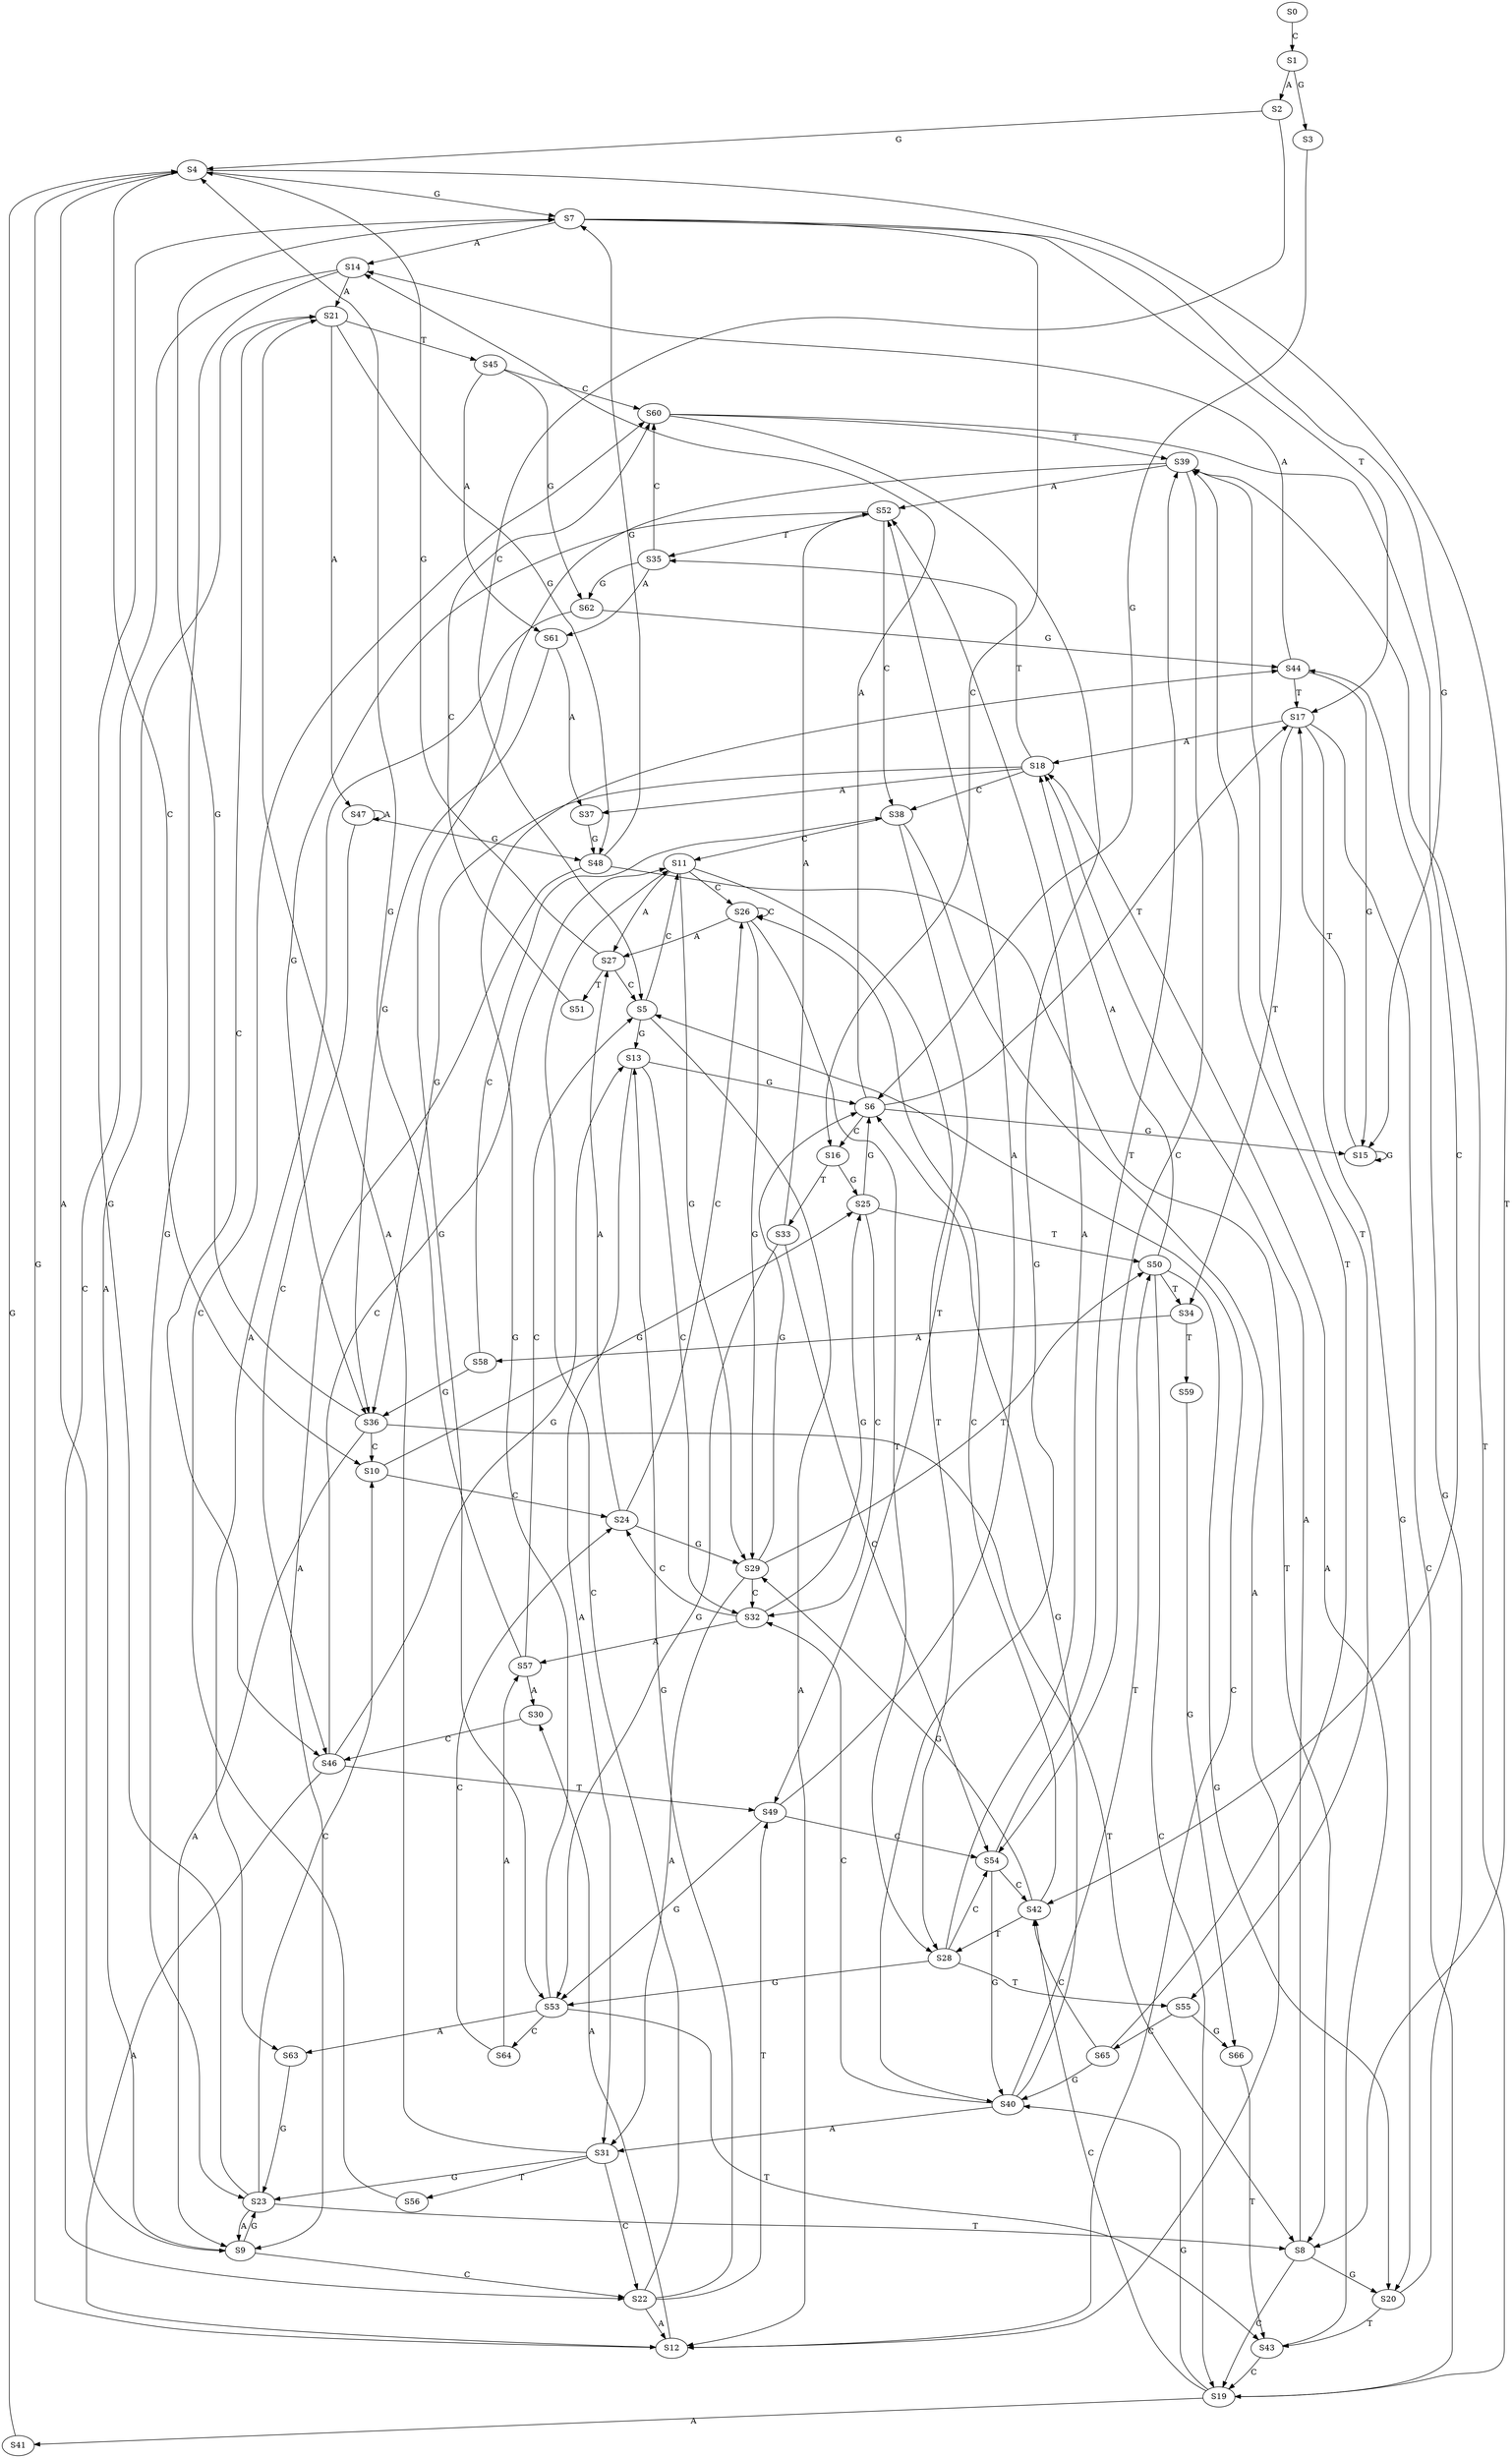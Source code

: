 strict digraph  {
	S0 -> S1 [ label = C ];
	S1 -> S2 [ label = A ];
	S1 -> S3 [ label = G ];
	S2 -> S4 [ label = G ];
	S2 -> S5 [ label = C ];
	S3 -> S6 [ label = G ];
	S4 -> S7 [ label = G ];
	S4 -> S8 [ label = T ];
	S4 -> S9 [ label = A ];
	S4 -> S10 [ label = C ];
	S5 -> S11 [ label = C ];
	S5 -> S12 [ label = A ];
	S5 -> S13 [ label = G ];
	S6 -> S14 [ label = A ];
	S6 -> S15 [ label = G ];
	S6 -> S16 [ label = C ];
	S6 -> S17 [ label = T ];
	S7 -> S14 [ label = A ];
	S7 -> S17 [ label = T ];
	S7 -> S16 [ label = C ];
	S7 -> S15 [ label = G ];
	S8 -> S18 [ label = A ];
	S8 -> S19 [ label = C ];
	S8 -> S20 [ label = G ];
	S9 -> S21 [ label = A ];
	S9 -> S22 [ label = C ];
	S9 -> S23 [ label = G ];
	S10 -> S24 [ label = C ];
	S10 -> S25 [ label = G ];
	S11 -> S26 [ label = C ];
	S11 -> S27 [ label = A ];
	S11 -> S28 [ label = T ];
	S11 -> S29 [ label = G ];
	S12 -> S4 [ label = G ];
	S12 -> S5 [ label = C ];
	S12 -> S30 [ label = A ];
	S13 -> S6 [ label = G ];
	S13 -> S31 [ label = A ];
	S13 -> S32 [ label = C ];
	S14 -> S21 [ label = A ];
	S14 -> S22 [ label = C ];
	S14 -> S23 [ label = G ];
	S15 -> S17 [ label = T ];
	S15 -> S15 [ label = G ];
	S16 -> S33 [ label = T ];
	S16 -> S25 [ label = G ];
	S17 -> S18 [ label = A ];
	S17 -> S20 [ label = G ];
	S17 -> S34 [ label = T ];
	S17 -> S19 [ label = C ];
	S18 -> S35 [ label = T ];
	S18 -> S36 [ label = G ];
	S18 -> S37 [ label = A ];
	S18 -> S38 [ label = C ];
	S19 -> S39 [ label = T ];
	S19 -> S40 [ label = G ];
	S19 -> S41 [ label = A ];
	S19 -> S42 [ label = C ];
	S20 -> S43 [ label = T ];
	S20 -> S44 [ label = G ];
	S21 -> S45 [ label = T ];
	S21 -> S46 [ label = C ];
	S21 -> S47 [ label = A ];
	S21 -> S48 [ label = G ];
	S22 -> S49 [ label = T ];
	S22 -> S13 [ label = G ];
	S22 -> S11 [ label = C ];
	S22 -> S12 [ label = A ];
	S23 -> S8 [ label = T ];
	S23 -> S9 [ label = A ];
	S23 -> S7 [ label = G ];
	S23 -> S10 [ label = C ];
	S24 -> S29 [ label = G ];
	S24 -> S27 [ label = A ];
	S24 -> S26 [ label = C ];
	S25 -> S6 [ label = G ];
	S25 -> S32 [ label = C ];
	S25 -> S50 [ label = T ];
	S26 -> S29 [ label = G ];
	S26 -> S26 [ label = C ];
	S26 -> S27 [ label = A ];
	S26 -> S28 [ label = T ];
	S27 -> S4 [ label = G ];
	S27 -> S51 [ label = T ];
	S27 -> S5 [ label = C ];
	S28 -> S52 [ label = A ];
	S28 -> S53 [ label = G ];
	S28 -> S54 [ label = C ];
	S28 -> S55 [ label = T ];
	S29 -> S31 [ label = A ];
	S29 -> S50 [ label = T ];
	S29 -> S6 [ label = G ];
	S29 -> S32 [ label = C ];
	S30 -> S46 [ label = C ];
	S31 -> S21 [ label = A ];
	S31 -> S22 [ label = C ];
	S31 -> S23 [ label = G ];
	S31 -> S56 [ label = T ];
	S32 -> S25 [ label = G ];
	S32 -> S24 [ label = C ];
	S32 -> S57 [ label = A ];
	S33 -> S52 [ label = A ];
	S33 -> S54 [ label = C ];
	S33 -> S53 [ label = G ];
	S34 -> S58 [ label = A ];
	S34 -> S59 [ label = T ];
	S35 -> S60 [ label = C ];
	S35 -> S61 [ label = A ];
	S35 -> S62 [ label = G ];
	S36 -> S8 [ label = T ];
	S36 -> S9 [ label = A ];
	S36 -> S10 [ label = C ];
	S36 -> S7 [ label = G ];
	S37 -> S48 [ label = G ];
	S38 -> S11 [ label = C ];
	S38 -> S49 [ label = T ];
	S38 -> S12 [ label = A ];
	S39 -> S53 [ label = G ];
	S39 -> S54 [ label = C ];
	S39 -> S52 [ label = A ];
	S39 -> S55 [ label = T ];
	S40 -> S6 [ label = G ];
	S40 -> S50 [ label = T ];
	S40 -> S32 [ label = C ];
	S40 -> S31 [ label = A ];
	S41 -> S4 [ label = G ];
	S42 -> S26 [ label = C ];
	S42 -> S28 [ label = T ];
	S42 -> S29 [ label = G ];
	S43 -> S19 [ label = C ];
	S43 -> S18 [ label = A ];
	S44 -> S17 [ label = T ];
	S44 -> S15 [ label = G ];
	S44 -> S14 [ label = A ];
	S45 -> S61 [ label = A ];
	S45 -> S60 [ label = C ];
	S45 -> S62 [ label = G ];
	S46 -> S12 [ label = A ];
	S46 -> S11 [ label = C ];
	S46 -> S13 [ label = G ];
	S46 -> S49 [ label = T ];
	S47 -> S48 [ label = G ];
	S47 -> S46 [ label = C ];
	S47 -> S47 [ label = A ];
	S48 -> S8 [ label = T ];
	S48 -> S9 [ label = A ];
	S48 -> S7 [ label = G ];
	S49 -> S52 [ label = A ];
	S49 -> S54 [ label = C ];
	S49 -> S53 [ label = G ];
	S50 -> S19 [ label = C ];
	S50 -> S18 [ label = A ];
	S50 -> S20 [ label = G ];
	S50 -> S34 [ label = T ];
	S51 -> S60 [ label = C ];
	S52 -> S36 [ label = G ];
	S52 -> S35 [ label = T ];
	S52 -> S38 [ label = C ];
	S53 -> S63 [ label = A ];
	S53 -> S64 [ label = C ];
	S53 -> S43 [ label = T ];
	S53 -> S44 [ label = G ];
	S54 -> S39 [ label = T ];
	S54 -> S40 [ label = G ];
	S54 -> S42 [ label = C ];
	S55 -> S65 [ label = C ];
	S55 -> S66 [ label = G ];
	S56 -> S60 [ label = C ];
	S57 -> S4 [ label = G ];
	S57 -> S30 [ label = A ];
	S57 -> S5 [ label = C ];
	S58 -> S38 [ label = C ];
	S58 -> S36 [ label = G ];
	S59 -> S66 [ label = G ];
	S60 -> S42 [ label = C ];
	S60 -> S40 [ label = G ];
	S60 -> S39 [ label = T ];
	S61 -> S36 [ label = G ];
	S61 -> S37 [ label = A ];
	S62 -> S44 [ label = G ];
	S62 -> S63 [ label = A ];
	S63 -> S23 [ label = G ];
	S64 -> S24 [ label = C ];
	S64 -> S57 [ label = A ];
	S65 -> S39 [ label = T ];
	S65 -> S42 [ label = C ];
	S65 -> S40 [ label = G ];
	S66 -> S43 [ label = T ];
}
